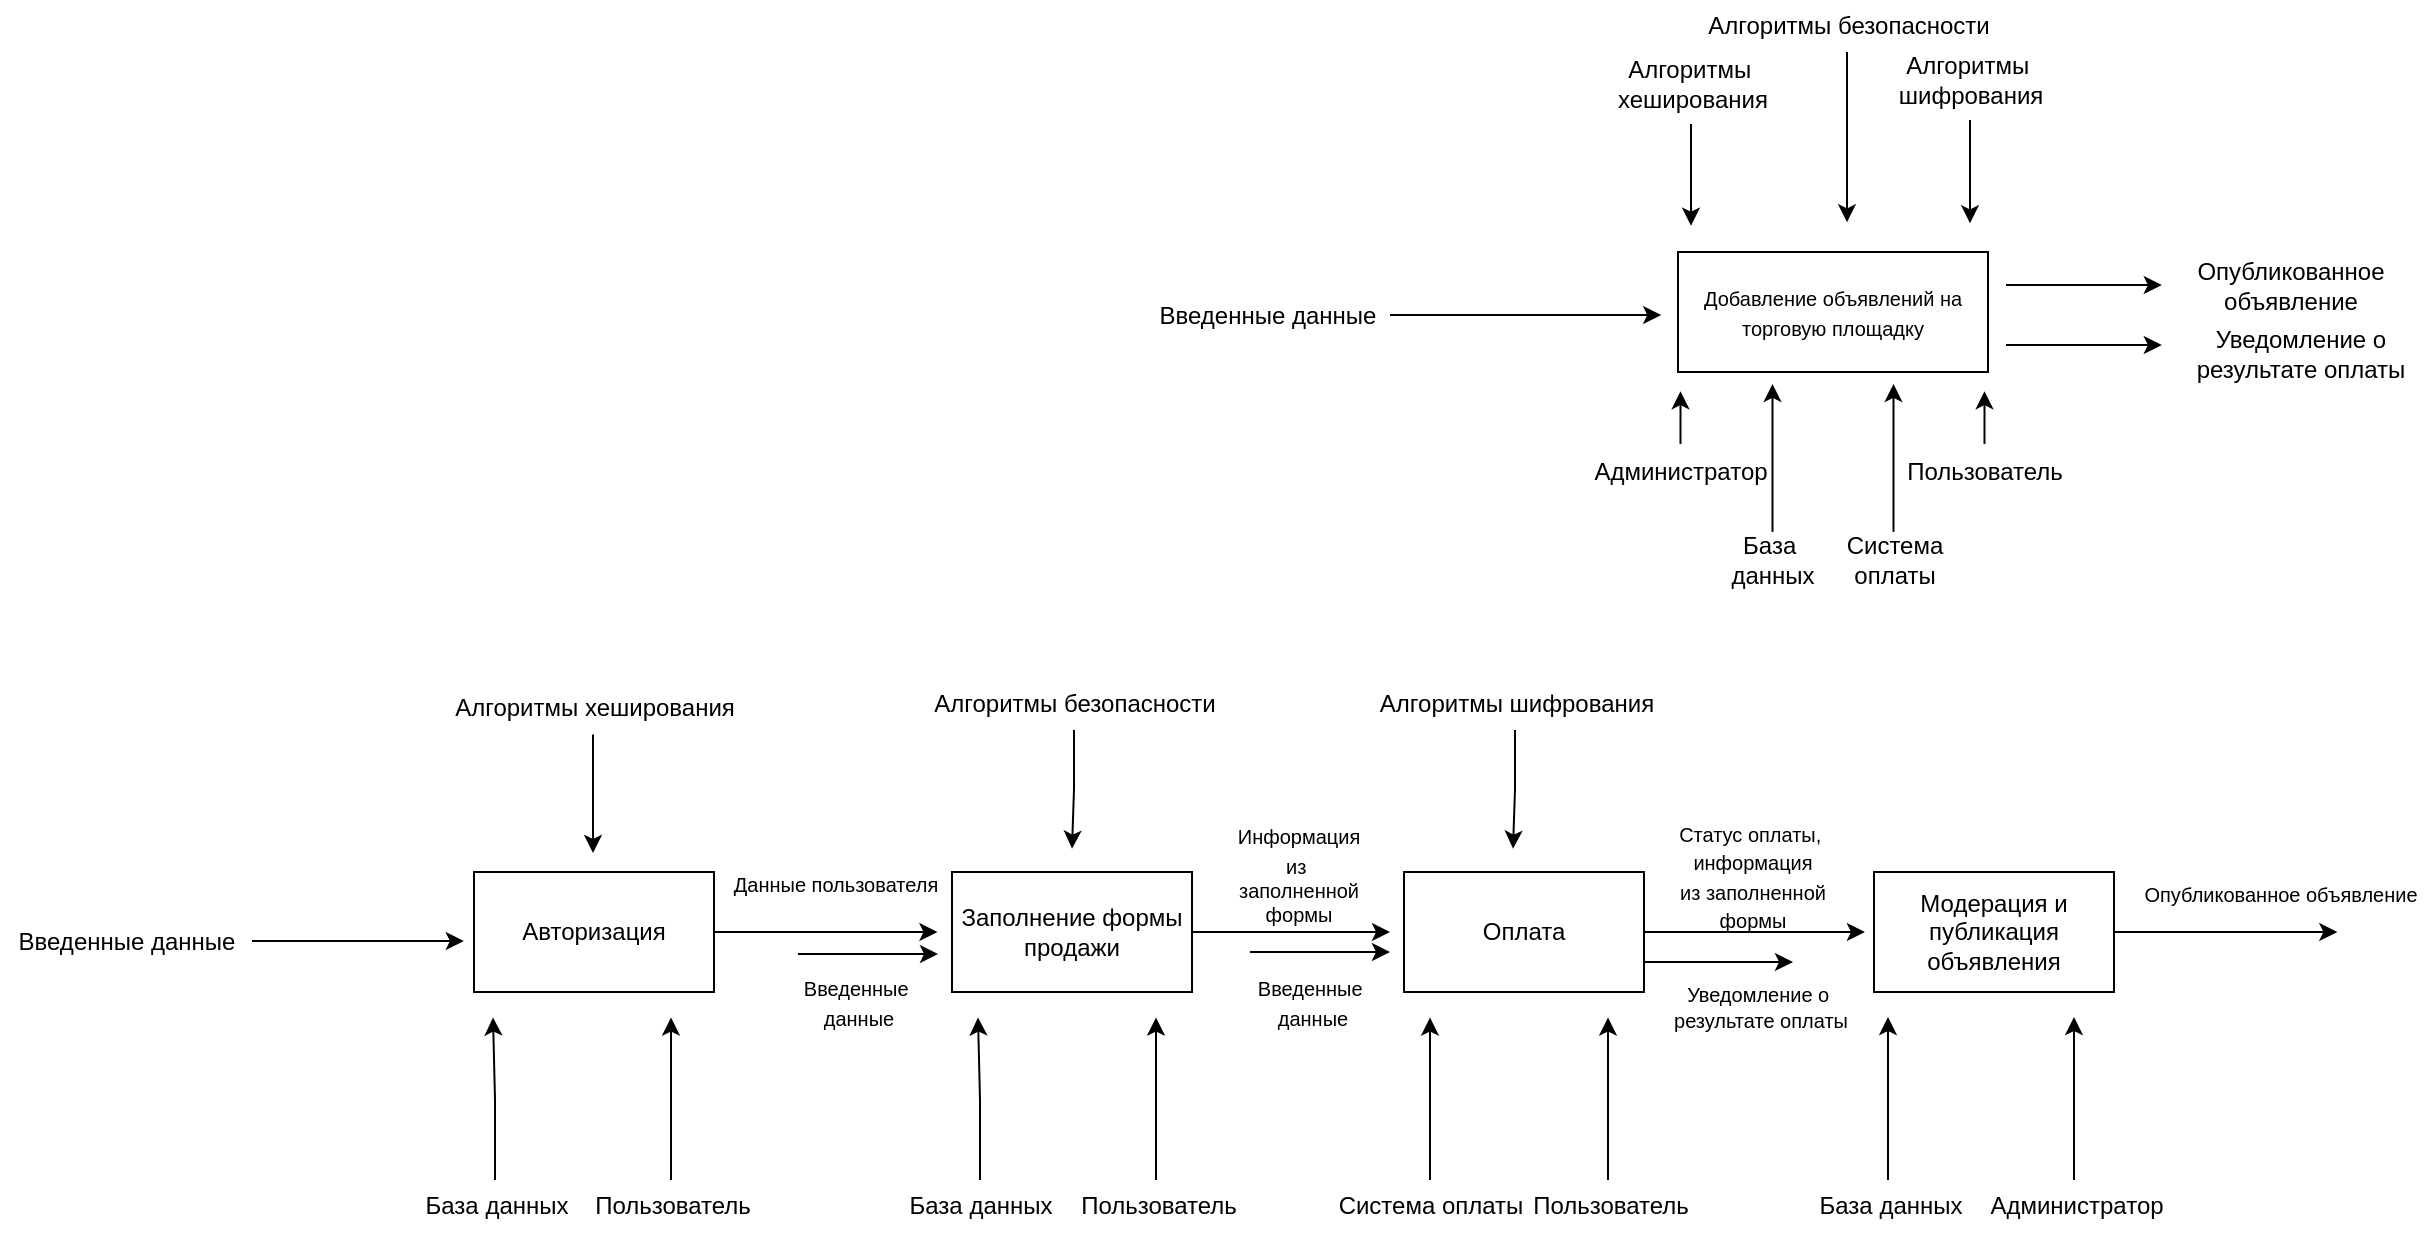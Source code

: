<mxfile version="24.8.3">
  <diagram name="Страница — 1" id="9TwvilHyPGHApKCYIENA">
    <mxGraphModel dx="1268" dy="234" grid="0" gridSize="10" guides="1" tooltips="1" connect="1" arrows="1" fold="1" page="0" pageScale="1" pageWidth="827" pageHeight="1169" math="0" shadow="0">
      <root>
        <mxCell id="0" />
        <mxCell id="1" parent="0" />
        <mxCell id="_FV6dx6-U3DEhfhjY3go-8" style="edgeStyle=orthogonalEdgeStyle;rounded=0;orthogonalLoop=1;jettySize=auto;html=1;" parent="1" edge="1">
          <mxGeometry relative="1" as="geometry">
            <mxPoint x="591.909" y="304.5" as="targetPoint" />
            <mxPoint x="514" y="304.5" as="sourcePoint" />
          </mxGeometry>
        </mxCell>
        <mxCell id="_FV6dx6-U3DEhfhjY3go-1" value="&lt;font style=&quot;font-size: 10px;&quot;&gt;Добавление объявлений на торговую площадку&lt;/font&gt;" style="rounded=0;whiteSpace=wrap;html=1;" parent="1" vertex="1">
          <mxGeometry x="350" y="288" width="155" height="60" as="geometry" />
        </mxCell>
        <mxCell id="_FV6dx6-U3DEhfhjY3go-18" style="edgeStyle=orthogonalEdgeStyle;rounded=0;orthogonalLoop=1;jettySize=auto;html=1;" parent="1" source="_FV6dx6-U3DEhfhjY3go-2" edge="1">
          <mxGeometry relative="1" as="geometry">
            <mxPoint x="341.6" y="319.5" as="targetPoint" />
          </mxGeometry>
        </mxCell>
        <mxCell id="_FV6dx6-U3DEhfhjY3go-2" value="Введенные данные" style="text;html=1;align=center;verticalAlign=middle;whiteSpace=wrap;rounded=0;" parent="1" vertex="1">
          <mxGeometry x="84" y="304.5" width="122" height="30" as="geometry" />
        </mxCell>
        <mxCell id="_FV6dx6-U3DEhfhjY3go-7" value="Опубликованное объявление" style="text;html=1;align=center;verticalAlign=middle;whiteSpace=wrap;rounded=0;" parent="1" vertex="1">
          <mxGeometry x="600" y="288" width="113" height="33" as="geometry" />
        </mxCell>
        <mxCell id="_FV6dx6-U3DEhfhjY3go-14" style="edgeStyle=orthogonalEdgeStyle;rounded=0;orthogonalLoop=1;jettySize=auto;html=1;" parent="1" source="_FV6dx6-U3DEhfhjY3go-9" edge="1">
          <mxGeometry relative="1" as="geometry">
            <mxPoint x="397.25" y="353.996" as="targetPoint" />
          </mxGeometry>
        </mxCell>
        <mxCell id="_FV6dx6-U3DEhfhjY3go-9" value="База&amp;nbsp;&lt;div&gt;данных&lt;/div&gt;" style="text;html=1;align=center;verticalAlign=middle;whiteSpace=wrap;rounded=0;" parent="1" vertex="1">
          <mxGeometry x="355" y="427.94" width="84.5" height="28" as="geometry" />
        </mxCell>
        <mxCell id="_FV6dx6-U3DEhfhjY3go-12" style="edgeStyle=orthogonalEdgeStyle;rounded=0;orthogonalLoop=1;jettySize=auto;html=1;" parent="1" source="_FV6dx6-U3DEhfhjY3go-10" edge="1">
          <mxGeometry relative="1" as="geometry">
            <mxPoint x="503.25" y="357.615" as="targetPoint" />
          </mxGeometry>
        </mxCell>
        <mxCell id="_FV6dx6-U3DEhfhjY3go-10" value="Пользователь" style="text;html=1;align=center;verticalAlign=middle;whiteSpace=wrap;rounded=0;" parent="1" vertex="1">
          <mxGeometry x="461" y="384" width="84.5" height="28" as="geometry" />
        </mxCell>
        <mxCell id="_FV6dx6-U3DEhfhjY3go-13" style="edgeStyle=orthogonalEdgeStyle;rounded=0;orthogonalLoop=1;jettySize=auto;html=1;" parent="1" source="_FV6dx6-U3DEhfhjY3go-11" edge="1">
          <mxGeometry relative="1" as="geometry">
            <mxPoint x="351.25" y="357.615" as="targetPoint" />
          </mxGeometry>
        </mxCell>
        <mxCell id="_FV6dx6-U3DEhfhjY3go-11" value="Администратор" style="text;html=1;align=center;verticalAlign=middle;whiteSpace=wrap;rounded=0;" parent="1" vertex="1">
          <mxGeometry x="309" y="384" width="84.5" height="28" as="geometry" />
        </mxCell>
        <mxCell id="_FV6dx6-U3DEhfhjY3go-19" value="&lt;font style=&quot;font-size: 10px;&quot;&gt;Данные пользователя&lt;/font&gt;" style="text;html=1;align=center;verticalAlign=middle;whiteSpace=wrap;rounded=0;" parent="1" vertex="1">
          <mxGeometry x="-132" y="588.5" width="122" height="30" as="geometry" />
        </mxCell>
        <mxCell id="_FV6dx6-U3DEhfhjY3go-26" style="edgeStyle=orthogonalEdgeStyle;rounded=0;orthogonalLoop=1;jettySize=auto;html=1;" parent="1" source="_FV6dx6-U3DEhfhjY3go-21" edge="1">
          <mxGeometry relative="1" as="geometry">
            <mxPoint x="206" y="628" as="targetPoint" />
          </mxGeometry>
        </mxCell>
        <mxCell id="_FV6dx6-U3DEhfhjY3go-21" value="Заполнение формы продажи" style="whiteSpace=wrap;html=1;" parent="1" vertex="1">
          <mxGeometry x="-13" y="598" width="120" height="60" as="geometry" />
        </mxCell>
        <mxCell id="_FV6dx6-U3DEhfhjY3go-25" style="edgeStyle=orthogonalEdgeStyle;rounded=0;orthogonalLoop=1;jettySize=auto;html=1;" parent="1" source="_FV6dx6-U3DEhfhjY3go-24" edge="1">
          <mxGeometry relative="1" as="geometry">
            <mxPoint x="47" y="586.31" as="targetPoint" />
          </mxGeometry>
        </mxCell>
        <mxCell id="_FV6dx6-U3DEhfhjY3go-24" value="Алгоритмы безопасности" style="text;html=1;align=center;verticalAlign=middle;resizable=0;points=[];autosize=1;strokeColor=none;fillColor=none;" parent="1" vertex="1">
          <mxGeometry x="-31.5" y="501" width="159" height="26" as="geometry" />
        </mxCell>
        <mxCell id="QwZ2dOj9xcS0hNvXpFK_-14" style="edgeStyle=orthogonalEdgeStyle;rounded=0;orthogonalLoop=1;jettySize=auto;html=1;" parent="1" source="_FV6dx6-U3DEhfhjY3go-27" edge="1">
          <mxGeometry relative="1" as="geometry">
            <mxPoint x="679.667" y="628" as="targetPoint" />
          </mxGeometry>
        </mxCell>
        <mxCell id="_FV6dx6-U3DEhfhjY3go-27" value="Модерация и публикация объявления" style="whiteSpace=wrap;html=1;" parent="1" vertex="1">
          <mxGeometry x="448" y="598" width="120" height="60" as="geometry" />
        </mxCell>
        <mxCell id="_FV6dx6-U3DEhfhjY3go-28" value="&lt;font style=&quot;font-size: 10px;&quot;&gt;&lt;span style=&quot;text-wrap: wrap;&quot;&gt;Информация из&amp;nbsp;&lt;/span&gt;&lt;/font&gt;&lt;div style=&quot;font-size: 10px;&quot;&gt;&lt;font style=&quot;font-size: 10px;&quot;&gt;&lt;span style=&quot;text-wrap: wrap;&quot;&gt;заполненной формы&lt;/span&gt;&lt;/font&gt;&lt;/div&gt;" style="text;html=1;align=center;verticalAlign=middle;resizable=0;points=[];autosize=1;strokeColor=none;fillColor=none;" parent="1" vertex="1">
          <mxGeometry x="103" y="580" width="114" height="38" as="geometry" />
        </mxCell>
        <mxCell id="_FV6dx6-U3DEhfhjY3go-32" value="&lt;font size=&quot;1&quot;&gt;Опубликованное объявление&lt;/font&gt;" style="text;html=1;align=center;verticalAlign=middle;resizable=0;points=[];autosize=1;strokeColor=none;fillColor=none;" parent="1" vertex="1">
          <mxGeometry x="573" y="596" width="155" height="26" as="geometry" />
        </mxCell>
        <mxCell id="_FV6dx6-U3DEhfhjY3go-35" style="edgeStyle=orthogonalEdgeStyle;rounded=0;orthogonalLoop=1;jettySize=auto;html=1;" parent="1" source="_FV6dx6-U3DEhfhjY3go-36" edge="1">
          <mxGeometry relative="1" as="geometry">
            <mxPoint x="548" y="670.5" as="targetPoint" />
          </mxGeometry>
        </mxCell>
        <mxCell id="_FV6dx6-U3DEhfhjY3go-36" value="Администратор" style="text;html=1;align=center;verticalAlign=middle;resizable=0;points=[];autosize=1;strokeColor=none;fillColor=none;" parent="1" vertex="1">
          <mxGeometry x="496" y="752" width="105" height="26" as="geometry" />
        </mxCell>
        <mxCell id="QwZ2dOj9xcS0hNvXpFK_-1" style="edgeStyle=orthogonalEdgeStyle;rounded=0;orthogonalLoop=1;jettySize=auto;html=1;" parent="1" source="QwZ2dOj9xcS0hNvXpFK_-2" edge="1">
          <mxGeometry relative="1" as="geometry">
            <mxPoint x="-20.286" y="628" as="targetPoint" />
          </mxGeometry>
        </mxCell>
        <mxCell id="QwZ2dOj9xcS0hNvXpFK_-2" value="Авторизация" style="whiteSpace=wrap;html=1;" parent="1" vertex="1">
          <mxGeometry x="-252" y="598" width="120" height="60" as="geometry" />
        </mxCell>
        <mxCell id="QwZ2dOj9xcS0hNvXpFK_-3" style="edgeStyle=orthogonalEdgeStyle;rounded=0;orthogonalLoop=1;jettySize=auto;html=1;" parent="1" source="QwZ2dOj9xcS0hNvXpFK_-4" edge="1">
          <mxGeometry relative="1" as="geometry">
            <mxPoint x="-153.5" y="670.793" as="targetPoint" />
          </mxGeometry>
        </mxCell>
        <mxCell id="QwZ2dOj9xcS0hNvXpFK_-4" value="Пользователь" style="text;html=1;align=center;verticalAlign=middle;resizable=0;points=[];autosize=1;strokeColor=none;fillColor=none;" parent="1" vertex="1">
          <mxGeometry x="-201" y="752" width="96" height="26" as="geometry" />
        </mxCell>
        <mxCell id="QwZ2dOj9xcS0hNvXpFK_-7" style="edgeStyle=orthogonalEdgeStyle;rounded=0;orthogonalLoop=1;jettySize=auto;html=1;" parent="1" source="QwZ2dOj9xcS0hNvXpFK_-6" edge="1">
          <mxGeometry relative="1" as="geometry">
            <mxPoint x="-257.083" y="632.5" as="targetPoint" />
          </mxGeometry>
        </mxCell>
        <mxCell id="QwZ2dOj9xcS0hNvXpFK_-6" value="Введенные данные" style="text;html=1;align=center;verticalAlign=middle;resizable=0;points=[];autosize=1;strokeColor=none;fillColor=none;" parent="1" vertex="1">
          <mxGeometry x="-489" y="619.5" width="126" height="26" as="geometry" />
        </mxCell>
        <mxCell id="QwZ2dOj9xcS0hNvXpFK_-15" style="edgeStyle=orthogonalEdgeStyle;rounded=0;orthogonalLoop=1;jettySize=auto;html=1;" parent="1" source="QwZ2dOj9xcS0hNvXpFK_-9" edge="1">
          <mxGeometry relative="1" as="geometry">
            <mxPoint x="443.451" y="628.0" as="targetPoint" />
          </mxGeometry>
        </mxCell>
        <mxCell id="gEER2DoNM4y84F_xOhsC-25" style="edgeStyle=orthogonalEdgeStyle;rounded=0;orthogonalLoop=1;jettySize=auto;html=1;exitX=1;exitY=0.75;exitDx=0;exitDy=0;" edge="1" parent="1" source="QwZ2dOj9xcS0hNvXpFK_-9">
          <mxGeometry relative="1" as="geometry">
            <mxPoint x="407.494" y="643.0" as="targetPoint" />
          </mxGeometry>
        </mxCell>
        <mxCell id="QwZ2dOj9xcS0hNvXpFK_-9" value="Оплата" style="whiteSpace=wrap;html=1;" parent="1" vertex="1">
          <mxGeometry x="213" y="598" width="120" height="60" as="geometry" />
        </mxCell>
        <mxCell id="QwZ2dOj9xcS0hNvXpFK_-10" value="&lt;font size=&quot;1&quot;&gt;Статус оплаты,&amp;nbsp;&lt;/font&gt;&lt;div&gt;&lt;font size=&quot;1&quot;&gt;информация&lt;/font&gt;&lt;div&gt;&lt;font size=&quot;1&quot;&gt;&amp;nbsp;из заполненной&amp;nbsp;&lt;/font&gt;&lt;/div&gt;&lt;div&gt;&lt;font size=&quot;1&quot;&gt;формы&lt;/font&gt;&lt;/div&gt;&lt;/div&gt;" style="text;html=1;align=center;verticalAlign=middle;resizable=0;points=[];autosize=1;strokeColor=none;fillColor=none;" parent="1" vertex="1">
          <mxGeometry x="338" y="564.5" width="97" height="70" as="geometry" />
        </mxCell>
        <mxCell id="gEER2DoNM4y84F_xOhsC-1" style="edgeStyle=orthogonalEdgeStyle;rounded=0;orthogonalLoop=1;jettySize=auto;html=1;" edge="1" parent="1" source="gEER2DoNM4y84F_xOhsC-2">
          <mxGeometry relative="1" as="geometry">
            <mxPoint x="-242.5" y="670.793" as="targetPoint" />
          </mxGeometry>
        </mxCell>
        <mxCell id="gEER2DoNM4y84F_xOhsC-2" value="База данных" style="text;html=1;align=center;verticalAlign=middle;resizable=0;points=[];autosize=1;strokeColor=none;fillColor=none;" vertex="1" parent="1">
          <mxGeometry x="-286" y="752" width="89" height="26" as="geometry" />
        </mxCell>
        <mxCell id="gEER2DoNM4y84F_xOhsC-3" style="edgeStyle=orthogonalEdgeStyle;rounded=0;orthogonalLoop=1;jettySize=auto;html=1;" edge="1" parent="1" source="gEER2DoNM4y84F_xOhsC-4">
          <mxGeometry relative="1" as="geometry">
            <mxPoint x="89" y="670.793" as="targetPoint" />
          </mxGeometry>
        </mxCell>
        <mxCell id="gEER2DoNM4y84F_xOhsC-4" value="Пользователь" style="text;html=1;align=center;verticalAlign=middle;resizable=0;points=[];autosize=1;strokeColor=none;fillColor=none;" vertex="1" parent="1">
          <mxGeometry x="41.5" y="752" width="96" height="26" as="geometry" />
        </mxCell>
        <mxCell id="gEER2DoNM4y84F_xOhsC-5" style="edgeStyle=orthogonalEdgeStyle;rounded=0;orthogonalLoop=1;jettySize=auto;html=1;" edge="1" parent="1" source="gEER2DoNM4y84F_xOhsC-6">
          <mxGeometry relative="1" as="geometry">
            <mxPoint y="670.793" as="targetPoint" />
          </mxGeometry>
        </mxCell>
        <mxCell id="gEER2DoNM4y84F_xOhsC-6" value="База данных" style="text;html=1;align=center;verticalAlign=middle;resizable=0;points=[];autosize=1;strokeColor=none;fillColor=none;" vertex="1" parent="1">
          <mxGeometry x="-43.5" y="752" width="89" height="26" as="geometry" />
        </mxCell>
        <mxCell id="gEER2DoNM4y84F_xOhsC-7" style="edgeStyle=orthogonalEdgeStyle;rounded=0;orthogonalLoop=1;jettySize=auto;html=1;" edge="1" parent="1" source="gEER2DoNM4y84F_xOhsC-8">
          <mxGeometry relative="1" as="geometry">
            <mxPoint x="315" y="670.793" as="targetPoint" />
          </mxGeometry>
        </mxCell>
        <mxCell id="gEER2DoNM4y84F_xOhsC-8" value="Пользователь" style="text;html=1;align=center;verticalAlign=middle;resizable=0;points=[];autosize=1;strokeColor=none;fillColor=none;" vertex="1" parent="1">
          <mxGeometry x="267.5" y="752" width="96" height="26" as="geometry" />
        </mxCell>
        <mxCell id="gEER2DoNM4y84F_xOhsC-9" style="edgeStyle=orthogonalEdgeStyle;rounded=0;orthogonalLoop=1;jettySize=auto;html=1;" edge="1" parent="1" source="gEER2DoNM4y84F_xOhsC-10">
          <mxGeometry relative="1" as="geometry">
            <mxPoint x="226" y="670.793" as="targetPoint" />
          </mxGeometry>
        </mxCell>
        <mxCell id="gEER2DoNM4y84F_xOhsC-10" value="Система оплаты" style="text;html=1;align=center;verticalAlign=middle;resizable=0;points=[];autosize=1;strokeColor=none;fillColor=none;" vertex="1" parent="1">
          <mxGeometry x="171" y="752" width="110" height="26" as="geometry" />
        </mxCell>
        <mxCell id="gEER2DoNM4y84F_xOhsC-11" style="edgeStyle=orthogonalEdgeStyle;rounded=0;orthogonalLoop=1;jettySize=auto;html=1;" edge="1" parent="1" source="gEER2DoNM4y84F_xOhsC-12">
          <mxGeometry relative="1" as="geometry">
            <mxPoint x="455" y="670.5" as="targetPoint" />
          </mxGeometry>
        </mxCell>
        <mxCell id="gEER2DoNM4y84F_xOhsC-12" value="База данных" style="text;html=1;align=center;verticalAlign=middle;resizable=0;points=[];autosize=1;strokeColor=none;fillColor=none;" vertex="1" parent="1">
          <mxGeometry x="411" y="752" width="89" height="26" as="geometry" />
        </mxCell>
        <mxCell id="gEER2DoNM4y84F_xOhsC-13" value="&lt;font style=&quot;font-size: 10px;&quot;&gt;Уведомление о&amp;nbsp;&lt;/font&gt;&lt;div style=&quot;font-size: 10px;&quot;&gt;&lt;font style=&quot;font-size: 10px;&quot;&gt;результате оплаты&lt;/font&gt;&lt;/div&gt;" style="text;html=1;align=center;verticalAlign=middle;resizable=0;points=[];autosize=1;strokeColor=none;fillColor=none;" vertex="1" parent="1">
          <mxGeometry x="338" y="645.5" width="105" height="38" as="geometry" />
        </mxCell>
        <mxCell id="gEER2DoNM4y84F_xOhsC-14" style="edgeStyle=orthogonalEdgeStyle;rounded=0;orthogonalLoop=1;jettySize=auto;html=1;" edge="1" parent="1" source="gEER2DoNM4y84F_xOhsC-15">
          <mxGeometry relative="1" as="geometry">
            <mxPoint x="-192.5" y="588.5" as="targetPoint" />
          </mxGeometry>
        </mxCell>
        <mxCell id="gEER2DoNM4y84F_xOhsC-15" value="Алгоритмы хеширования" style="text;html=1;align=center;verticalAlign=middle;resizable=0;points=[];autosize=1;strokeColor=none;fillColor=none;" vertex="1" parent="1">
          <mxGeometry x="-271" y="503.19" width="158" height="26" as="geometry" />
        </mxCell>
        <mxCell id="gEER2DoNM4y84F_xOhsC-16" style="edgeStyle=orthogonalEdgeStyle;rounded=0;orthogonalLoop=1;jettySize=auto;html=1;" edge="1" parent="1" source="gEER2DoNM4y84F_xOhsC-17">
          <mxGeometry relative="1" as="geometry">
            <mxPoint x="267.5" y="586.31" as="targetPoint" />
          </mxGeometry>
        </mxCell>
        <mxCell id="gEER2DoNM4y84F_xOhsC-17" value="Алгоритмы шифрования" style="text;html=1;align=center;verticalAlign=middle;resizable=0;points=[];autosize=1;strokeColor=none;fillColor=none;" vertex="1" parent="1">
          <mxGeometry x="191" y="501" width="155" height="26" as="geometry" />
        </mxCell>
        <mxCell id="gEER2DoNM4y84F_xOhsC-18" style="edgeStyle=orthogonalEdgeStyle;rounded=0;orthogonalLoop=1;jettySize=auto;html=1;" edge="1" parent="1">
          <mxGeometry relative="1" as="geometry">
            <mxPoint x="206" y="638" as="targetPoint" />
            <mxPoint x="136" y="638" as="sourcePoint" />
          </mxGeometry>
        </mxCell>
        <mxCell id="gEER2DoNM4y84F_xOhsC-19" value="&lt;font style=&quot;font-size: 10px;&quot;&gt;Введенные&amp;nbsp;&lt;/font&gt;&lt;div&gt;&lt;font style=&quot;font-size: 10px;&quot;&gt;данные&lt;/font&gt;&lt;/div&gt;" style="text;html=1;align=center;verticalAlign=middle;resizable=0;points=[];autosize=1;strokeColor=none;fillColor=none;" vertex="1" parent="1">
          <mxGeometry x="130" y="642" width="73" height="41" as="geometry" />
        </mxCell>
        <mxCell id="gEER2DoNM4y84F_xOhsC-21" style="edgeStyle=orthogonalEdgeStyle;rounded=0;orthogonalLoop=1;jettySize=auto;html=1;" edge="1" parent="1">
          <mxGeometry relative="1" as="geometry">
            <mxPoint x="-20" y="639" as="targetPoint" />
            <mxPoint x="-90" y="639" as="sourcePoint" />
          </mxGeometry>
        </mxCell>
        <mxCell id="gEER2DoNM4y84F_xOhsC-22" value="&lt;font style=&quot;font-size: 10px;&quot;&gt;Введенные&amp;nbsp;&lt;/font&gt;&lt;div&gt;&lt;font style=&quot;font-size: 10px;&quot;&gt;данные&lt;/font&gt;&lt;/div&gt;" style="text;html=1;align=center;verticalAlign=middle;resizable=0;points=[];autosize=1;strokeColor=none;fillColor=none;" vertex="1" parent="1">
          <mxGeometry x="-97" y="642" width="73" height="41" as="geometry" />
        </mxCell>
        <mxCell id="gEER2DoNM4y84F_xOhsC-29" style="edgeStyle=orthogonalEdgeStyle;rounded=0;orthogonalLoop=1;jettySize=auto;html=1;" edge="1" parent="1" source="gEER2DoNM4y84F_xOhsC-30">
          <mxGeometry relative="1" as="geometry">
            <mxPoint x="457.75" y="353.996" as="targetPoint" />
          </mxGeometry>
        </mxCell>
        <mxCell id="gEER2DoNM4y84F_xOhsC-30" value="Система оплаты" style="text;html=1;align=center;verticalAlign=middle;whiteSpace=wrap;rounded=0;" vertex="1" parent="1">
          <mxGeometry x="415.5" y="427.94" width="84.5" height="28" as="geometry" />
        </mxCell>
        <mxCell id="gEER2DoNM4y84F_xOhsC-39" style="edgeStyle=orthogonalEdgeStyle;rounded=0;orthogonalLoop=1;jettySize=auto;html=1;" edge="1" parent="1" source="gEER2DoNM4y84F_xOhsC-32">
          <mxGeometry relative="1" as="geometry">
            <mxPoint x="434.5" y="273.138" as="targetPoint" />
          </mxGeometry>
        </mxCell>
        <mxCell id="gEER2DoNM4y84F_xOhsC-32" value="Алгоритмы безопасности" style="text;html=1;align=center;verticalAlign=middle;resizable=0;points=[];autosize=1;strokeColor=none;fillColor=none;" vertex="1" parent="1">
          <mxGeometry x="355" y="162" width="159" height="26" as="geometry" />
        </mxCell>
        <mxCell id="gEER2DoNM4y84F_xOhsC-37" style="edgeStyle=orthogonalEdgeStyle;rounded=0;orthogonalLoop=1;jettySize=auto;html=1;" edge="1" parent="1" source="gEER2DoNM4y84F_xOhsC-34">
          <mxGeometry relative="1" as="geometry">
            <mxPoint x="356.5" y="274.862" as="targetPoint" />
          </mxGeometry>
        </mxCell>
        <mxCell id="gEER2DoNM4y84F_xOhsC-34" value="Алгоритмы&amp;nbsp;&lt;div&gt;хеширования&lt;/div&gt;" style="text;html=1;align=center;verticalAlign=middle;resizable=0;points=[];autosize=1;strokeColor=none;fillColor=none;" vertex="1" parent="1">
          <mxGeometry x="310" y="183.0" width="93" height="41" as="geometry" />
        </mxCell>
        <mxCell id="gEER2DoNM4y84F_xOhsC-38" style="edgeStyle=orthogonalEdgeStyle;rounded=0;orthogonalLoop=1;jettySize=auto;html=1;" edge="1" parent="1" source="gEER2DoNM4y84F_xOhsC-36">
          <mxGeometry relative="1" as="geometry">
            <mxPoint x="496" y="273.655" as="targetPoint" />
          </mxGeometry>
        </mxCell>
        <mxCell id="gEER2DoNM4y84F_xOhsC-36" value="Алгоритмы&amp;nbsp;&lt;div&gt;шифрования&lt;/div&gt;" style="text;html=1;align=center;verticalAlign=middle;resizable=0;points=[];autosize=1;strokeColor=none;fillColor=none;" vertex="1" parent="1">
          <mxGeometry x="451" y="181" width="90" height="41" as="geometry" />
        </mxCell>
        <mxCell id="gEER2DoNM4y84F_xOhsC-40" style="edgeStyle=orthogonalEdgeStyle;rounded=0;orthogonalLoop=1;jettySize=auto;html=1;" edge="1" parent="1">
          <mxGeometry relative="1" as="geometry">
            <mxPoint x="591.909" y="334.5" as="targetPoint" />
            <mxPoint x="514" y="334.5" as="sourcePoint" />
          </mxGeometry>
        </mxCell>
        <mxCell id="gEER2DoNM4y84F_xOhsC-41" value="Уведомление о&lt;div&gt;результате оплаты&lt;/div&gt;" style="text;html=1;align=center;verticalAlign=middle;resizable=0;points=[];autosize=1;strokeColor=none;fillColor=none;" vertex="1" parent="1">
          <mxGeometry x="600" y="318" width="122" height="41" as="geometry" />
        </mxCell>
      </root>
    </mxGraphModel>
  </diagram>
</mxfile>
